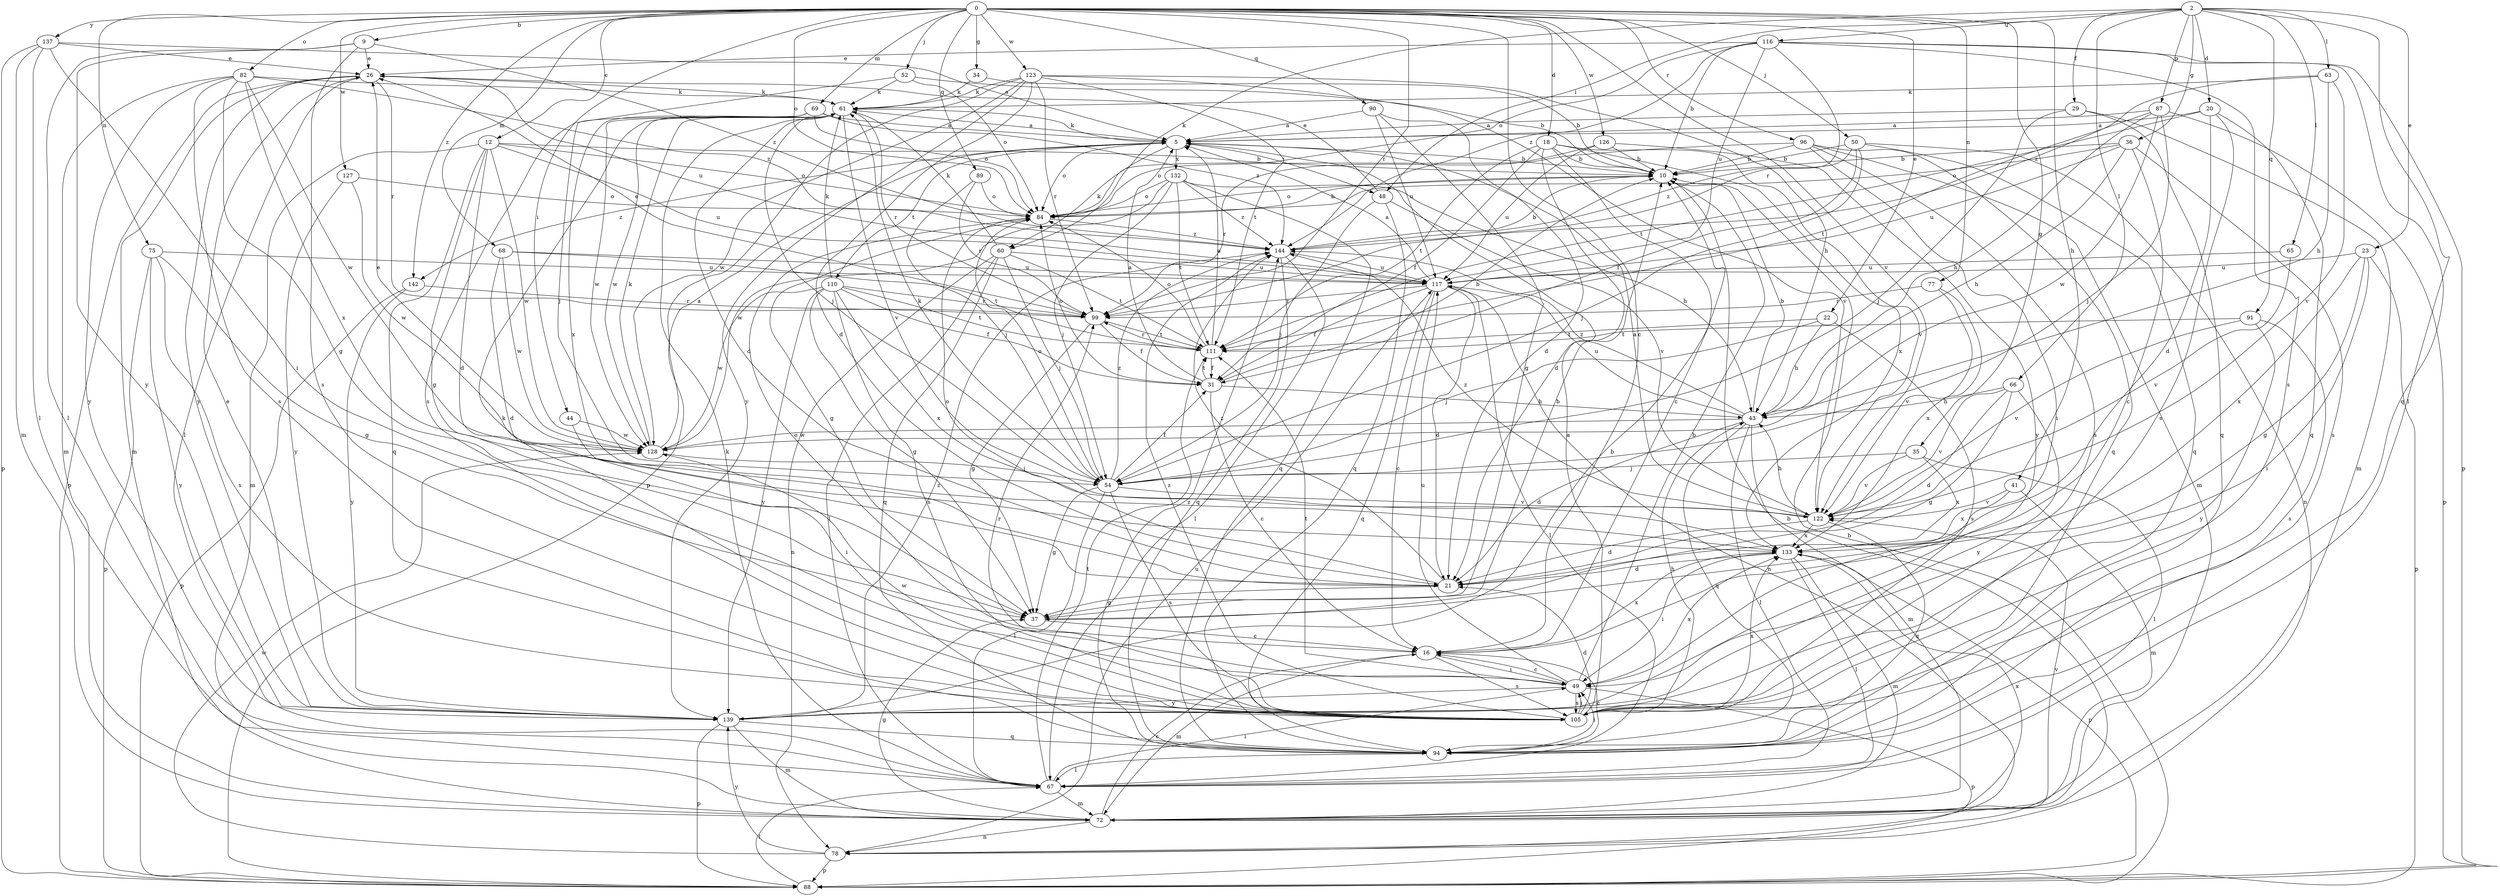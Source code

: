 strict digraph  {
0;
2;
5;
9;
10;
12;
16;
18;
20;
21;
22;
23;
26;
29;
31;
34;
35;
36;
37;
41;
43;
44;
48;
49;
50;
52;
54;
60;
61;
63;
65;
66;
67;
68;
69;
72;
75;
77;
78;
82;
84;
87;
88;
89;
90;
91;
94;
96;
99;
105;
110;
111;
116;
117;
122;
123;
126;
127;
128;
132;
133;
137;
139;
142;
144;
0 -> 9  [label=b];
0 -> 12  [label=c];
0 -> 16  [label=c];
0 -> 18  [label=d];
0 -> 22  [label=e];
0 -> 34  [label=g];
0 -> 35  [label=g];
0 -> 41  [label=h];
0 -> 44  [label=i];
0 -> 50  [label=j];
0 -> 52  [label=j];
0 -> 68  [label=m];
0 -> 69  [label=m];
0 -> 75  [label=n];
0 -> 77  [label=n];
0 -> 82  [label=o];
0 -> 84  [label=o];
0 -> 89  [label=q];
0 -> 90  [label=q];
0 -> 96  [label=r];
0 -> 99  [label=r];
0 -> 122  [label=v];
0 -> 123  [label=w];
0 -> 126  [label=w];
0 -> 127  [label=w];
0 -> 137  [label=y];
0 -> 142  [label=z];
2 -> 20  [label=d];
2 -> 23  [label=e];
2 -> 29  [label=f];
2 -> 36  [label=g];
2 -> 48  [label=i];
2 -> 60  [label=k];
2 -> 63  [label=l];
2 -> 65  [label=l];
2 -> 66  [label=l];
2 -> 67  [label=l];
2 -> 87  [label=p];
2 -> 91  [label=q];
2 -> 116  [label=u];
5 -> 10  [label=b];
5 -> 48  [label=i];
5 -> 60  [label=k];
5 -> 61  [label=k];
5 -> 84  [label=o];
5 -> 110  [label=t];
5 -> 132  [label=x];
5 -> 142  [label=z];
9 -> 26  [label=e];
9 -> 67  [label=l];
9 -> 105  [label=s];
9 -> 139  [label=y];
9 -> 144  [label=z];
10 -> 84  [label=o];
12 -> 10  [label=b];
12 -> 21  [label=d];
12 -> 37  [label=g];
12 -> 72  [label=m];
12 -> 84  [label=o];
12 -> 94  [label=q];
12 -> 117  [label=u];
12 -> 128  [label=w];
16 -> 49  [label=i];
16 -> 72  [label=m];
16 -> 84  [label=o];
16 -> 105  [label=s];
16 -> 133  [label=x];
18 -> 10  [label=b];
18 -> 16  [label=c];
18 -> 21  [label=d];
18 -> 31  [label=f];
18 -> 111  [label=t];
18 -> 122  [label=v];
18 -> 133  [label=x];
20 -> 5  [label=a];
20 -> 21  [label=d];
20 -> 94  [label=q];
20 -> 105  [label=s];
20 -> 111  [label=t];
21 -> 37  [label=g];
21 -> 84  [label=o];
21 -> 144  [label=z];
22 -> 43  [label=h];
22 -> 54  [label=j];
22 -> 105  [label=s];
22 -> 111  [label=t];
23 -> 37  [label=g];
23 -> 49  [label=i];
23 -> 88  [label=p];
23 -> 117  [label=u];
23 -> 133  [label=x];
26 -> 61  [label=k];
26 -> 67  [label=l];
26 -> 72  [label=m];
26 -> 88  [label=p];
26 -> 99  [label=r];
26 -> 117  [label=u];
26 -> 139  [label=y];
29 -> 5  [label=a];
29 -> 54  [label=j];
29 -> 72  [label=m];
29 -> 94  [label=q];
31 -> 5  [label=a];
31 -> 10  [label=b];
31 -> 16  [label=c];
31 -> 43  [label=h];
31 -> 84  [label=o];
31 -> 111  [label=t];
34 -> 10  [label=b];
34 -> 61  [label=k];
35 -> 54  [label=j];
35 -> 67  [label=l];
35 -> 122  [label=v];
35 -> 133  [label=x];
36 -> 10  [label=b];
36 -> 16  [label=c];
36 -> 43  [label=h];
36 -> 84  [label=o];
36 -> 105  [label=s];
36 -> 117  [label=u];
37 -> 10  [label=b];
37 -> 16  [label=c];
41 -> 72  [label=m];
41 -> 122  [label=v];
41 -> 133  [label=x];
43 -> 10  [label=b];
43 -> 21  [label=d];
43 -> 67  [label=l];
43 -> 72  [label=m];
43 -> 94  [label=q];
43 -> 117  [label=u];
43 -> 128  [label=w];
43 -> 144  [label=z];
44 -> 49  [label=i];
44 -> 128  [label=w];
48 -> 26  [label=e];
48 -> 54  [label=j];
48 -> 94  [label=q];
48 -> 122  [label=v];
49 -> 10  [label=b];
49 -> 16  [label=c];
49 -> 88  [label=p];
49 -> 105  [label=s];
49 -> 111  [label=t];
49 -> 117  [label=u];
49 -> 133  [label=x];
49 -> 139  [label=y];
50 -> 10  [label=b];
50 -> 31  [label=f];
50 -> 54  [label=j];
50 -> 78  [label=n];
50 -> 94  [label=q];
50 -> 144  [label=z];
52 -> 10  [label=b];
52 -> 61  [label=k];
52 -> 84  [label=o];
52 -> 105  [label=s];
54 -> 31  [label=f];
54 -> 37  [label=g];
54 -> 61  [label=k];
54 -> 67  [label=l];
54 -> 84  [label=o];
54 -> 105  [label=s];
54 -> 122  [label=v];
54 -> 144  [label=z];
60 -> 54  [label=j];
60 -> 61  [label=k];
60 -> 67  [label=l];
60 -> 78  [label=n];
60 -> 94  [label=q];
60 -> 111  [label=t];
60 -> 117  [label=u];
61 -> 5  [label=a];
61 -> 21  [label=d];
61 -> 54  [label=j];
61 -> 99  [label=r];
61 -> 122  [label=v];
61 -> 128  [label=w];
63 -> 43  [label=h];
63 -> 61  [label=k];
63 -> 122  [label=v];
63 -> 144  [label=z];
65 -> 117  [label=u];
65 -> 122  [label=v];
66 -> 21  [label=d];
66 -> 37  [label=g];
66 -> 43  [label=h];
66 -> 122  [label=v];
66 -> 139  [label=y];
67 -> 49  [label=i];
67 -> 61  [label=k];
67 -> 72  [label=m];
67 -> 111  [label=t];
68 -> 21  [label=d];
68 -> 111  [label=t];
68 -> 117  [label=u];
68 -> 128  [label=w];
69 -> 5  [label=a];
69 -> 54  [label=j];
69 -> 84  [label=o];
69 -> 128  [label=w];
69 -> 133  [label=x];
69 -> 144  [label=z];
72 -> 16  [label=c];
72 -> 37  [label=g];
72 -> 78  [label=n];
72 -> 122  [label=v];
72 -> 133  [label=x];
75 -> 37  [label=g];
75 -> 88  [label=p];
75 -> 105  [label=s];
75 -> 117  [label=u];
75 -> 139  [label=y];
77 -> 99  [label=r];
77 -> 122  [label=v];
77 -> 133  [label=x];
78 -> 10  [label=b];
78 -> 88  [label=p];
78 -> 117  [label=u];
78 -> 128  [label=w];
78 -> 139  [label=y];
82 -> 37  [label=g];
82 -> 61  [label=k];
82 -> 72  [label=m];
82 -> 105  [label=s];
82 -> 128  [label=w];
82 -> 133  [label=x];
82 -> 139  [label=y];
82 -> 144  [label=z];
84 -> 10  [label=b];
84 -> 37  [label=g];
84 -> 144  [label=z];
87 -> 5  [label=a];
87 -> 43  [label=h];
87 -> 54  [label=j];
87 -> 88  [label=p];
87 -> 111  [label=t];
87 -> 128  [label=w];
88 -> 10  [label=b];
88 -> 67  [label=l];
89 -> 54  [label=j];
89 -> 84  [label=o];
89 -> 99  [label=r];
90 -> 5  [label=a];
90 -> 21  [label=d];
90 -> 37  [label=g];
90 -> 117  [label=u];
91 -> 105  [label=s];
91 -> 111  [label=t];
91 -> 122  [label=v];
91 -> 139  [label=y];
94 -> 16  [label=c];
94 -> 49  [label=i];
94 -> 67  [label=l];
94 -> 144  [label=z];
96 -> 10  [label=b];
96 -> 49  [label=i];
96 -> 72  [label=m];
96 -> 84  [label=o];
96 -> 94  [label=q];
96 -> 105  [label=s];
99 -> 26  [label=e];
99 -> 31  [label=f];
99 -> 37  [label=g];
99 -> 111  [label=t];
105 -> 5  [label=a];
105 -> 21  [label=d];
105 -> 43  [label=h];
105 -> 49  [label=i];
105 -> 61  [label=k];
105 -> 99  [label=r];
105 -> 128  [label=w];
105 -> 133  [label=x];
105 -> 144  [label=z];
110 -> 31  [label=f];
110 -> 37  [label=g];
110 -> 61  [label=k];
110 -> 99  [label=r];
110 -> 105  [label=s];
110 -> 111  [label=t];
110 -> 128  [label=w];
110 -> 133  [label=x];
110 -> 139  [label=y];
111 -> 5  [label=a];
111 -> 31  [label=f];
111 -> 84  [label=o];
111 -> 99  [label=r];
116 -> 10  [label=b];
116 -> 26  [label=e];
116 -> 84  [label=o];
116 -> 88  [label=p];
116 -> 94  [label=q];
116 -> 99  [label=r];
116 -> 105  [label=s];
116 -> 117  [label=u];
116 -> 144  [label=z];
117 -> 5  [label=a];
117 -> 16  [label=c];
117 -> 21  [label=d];
117 -> 31  [label=f];
117 -> 67  [label=l];
117 -> 78  [label=n];
117 -> 94  [label=q];
117 -> 99  [label=r];
122 -> 5  [label=a];
122 -> 21  [label=d];
122 -> 43  [label=h];
122 -> 94  [label=q];
122 -> 133  [label=x];
122 -> 144  [label=z];
123 -> 21  [label=d];
123 -> 43  [label=h];
123 -> 61  [label=k];
123 -> 88  [label=p];
123 -> 99  [label=r];
123 -> 111  [label=t];
123 -> 122  [label=v];
123 -> 128  [label=w];
123 -> 139  [label=y];
126 -> 10  [label=b];
126 -> 99  [label=r];
126 -> 117  [label=u];
126 -> 139  [label=y];
127 -> 84  [label=o];
127 -> 128  [label=w];
127 -> 139  [label=y];
128 -> 5  [label=a];
128 -> 26  [label=e];
128 -> 54  [label=j];
128 -> 61  [label=k];
132 -> 43  [label=h];
132 -> 54  [label=j];
132 -> 84  [label=o];
132 -> 94  [label=q];
132 -> 111  [label=t];
132 -> 128  [label=w];
132 -> 144  [label=z];
133 -> 21  [label=d];
133 -> 49  [label=i];
133 -> 67  [label=l];
133 -> 72  [label=m];
133 -> 88  [label=p];
137 -> 5  [label=a];
137 -> 26  [label=e];
137 -> 49  [label=i];
137 -> 67  [label=l];
137 -> 72  [label=m];
137 -> 88  [label=p];
139 -> 10  [label=b];
139 -> 26  [label=e];
139 -> 72  [label=m];
139 -> 88  [label=p];
139 -> 94  [label=q];
139 -> 144  [label=z];
142 -> 88  [label=p];
142 -> 99  [label=r];
142 -> 139  [label=y];
144 -> 10  [label=b];
144 -> 67  [label=l];
144 -> 94  [label=q];
144 -> 117  [label=u];
}
